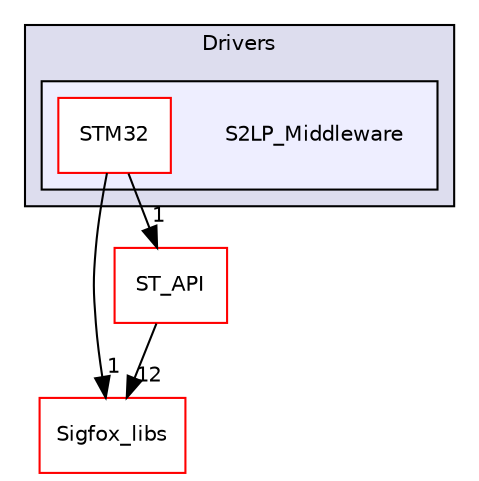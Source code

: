 digraph "C:/Users/hendrick.goncalves/Documents/GenericPushButton_Doxygne/Generic_Push_Button/Drivers/S2LP_Middleware" {
  compound=true
  node [ fontsize="10", fontname="Helvetica"];
  edge [ labelfontsize="10", labelfontname="Helvetica"];
  subgraph clusterdir_d28b261e8e6ff5c790f18a7be688ccf4 {
    graph [ bgcolor="#ddddee", pencolor="black", label="Drivers" fontname="Helvetica", fontsize="10", URL="dir_d28b261e8e6ff5c790f18a7be688ccf4.html"]
  subgraph clusterdir_0c7caf762636973a6a678c61ed2f3846 {
    graph [ bgcolor="#eeeeff", pencolor="black", label="" URL="dir_0c7caf762636973a6a678c61ed2f3846.html"];
    dir_0c7caf762636973a6a678c61ed2f3846 [shape=plaintext label="S2LP_Middleware"];
    dir_f62ed658377cc2b5dd2eb4c605c5df7f [shape=box label="STM32" color="red" fillcolor="white" style="filled" URL="dir_f62ed658377cc2b5dd2eb4c605c5df7f.html"];
  }
  }
  dir_18f15354633d1b1c03a46d83828bf022 [shape=box label="Sigfox_libs" fillcolor="white" style="filled" color="red" URL="dir_18f15354633d1b1c03a46d83828bf022.html"];
  dir_21ada2b64b77fd55dcba91e56747eb15 [shape=box label="ST_API" fillcolor="white" style="filled" color="red" URL="dir_21ada2b64b77fd55dcba91e56747eb15.html"];
  dir_f62ed658377cc2b5dd2eb4c605c5df7f->dir_18f15354633d1b1c03a46d83828bf022 [headlabel="1", labeldistance=1.5 headhref="dir_000007_000017.html"];
  dir_f62ed658377cc2b5dd2eb4c605c5df7f->dir_21ada2b64b77fd55dcba91e56747eb15 [headlabel="1", labeldistance=1.5 headhref="dir_000007_000020.html"];
  dir_21ada2b64b77fd55dcba91e56747eb15->dir_18f15354633d1b1c03a46d83828bf022 [headlabel="12", labeldistance=1.5 headhref="dir_000020_000017.html"];
}
